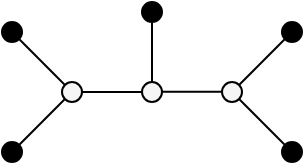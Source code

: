 <mxfile version="14.1.1" type="github">
  <diagram id="_VWFgmsc36bpR6t_Q_1w" name="Page-1">
    <mxGraphModel dx="229" dy="123" grid="1" gridSize="10" guides="1" tooltips="1" connect="1" arrows="1" fold="1" page="1" pageScale="1" pageWidth="850" pageHeight="1100" math="0" shadow="0">
      <root>
        <mxCell id="0" />
        <mxCell id="1" parent="0" />
        <mxCell id="EEsalVjFLMn4Mrq5zuK--8" value="" style="ellipse;whiteSpace=wrap;html=1;aspect=fixed;fillColor=#f5f5f5;fontColor=#333333;" parent="1" vertex="1">
          <mxGeometry x="520" y="320" width="10" height="10" as="geometry" />
        </mxCell>
        <mxCell id="EEsalVjFLMn4Mrq5zuK--9" value="" style="ellipse;whiteSpace=wrap;html=1;aspect=fixed;fillColor=#f5f5f5;fontColor=#333333;" parent="1" vertex="1">
          <mxGeometry x="560" y="320" width="10" height="10" as="geometry" />
        </mxCell>
        <mxCell id="EEsalVjFLMn4Mrq5zuK--10" value="" style="endArrow=none;html=1;exitX=1;exitY=0.5;exitDx=0;exitDy=0;" parent="1" source="EEsalVjFLMn4Mrq5zuK--8" edge="1">
          <mxGeometry width="50" height="50" relative="1" as="geometry">
            <mxPoint x="510" y="330" as="sourcePoint" />
            <mxPoint x="560" y="325" as="targetPoint" />
          </mxGeometry>
        </mxCell>
        <mxCell id="EEsalVjFLMn4Mrq5zuK--11" value="" style="ellipse;whiteSpace=wrap;html=1;aspect=fixed;fontColor=#333333;fillColor=#000000;" parent="1" vertex="1">
          <mxGeometry x="490" y="290" width="10" height="10" as="geometry" />
        </mxCell>
        <mxCell id="EEsalVjFLMn4Mrq5zuK--12" value="" style="ellipse;whiteSpace=wrap;html=1;aspect=fixed;fontColor=#333333;fillColor=#000000;" parent="1" vertex="1">
          <mxGeometry x="490" y="350" width="10" height="10" as="geometry" />
        </mxCell>
        <mxCell id="EEsalVjFLMn4Mrq5zuK--13" value="" style="ellipse;whiteSpace=wrap;html=1;aspect=fixed;fontColor=#333333;fillColor=#000000;" parent="1" vertex="1">
          <mxGeometry x="630" y="290" width="10" height="10" as="geometry" />
        </mxCell>
        <mxCell id="EEsalVjFLMn4Mrq5zuK--14" value="" style="ellipse;whiteSpace=wrap;html=1;aspect=fixed;fontColor=#333333;fillColor=#000000;" parent="1" vertex="1">
          <mxGeometry x="630" y="350" width="10" height="10" as="geometry" />
        </mxCell>
        <mxCell id="EEsalVjFLMn4Mrq5zuK--15" value="" style="endArrow=none;html=1;exitX=0;exitY=0;exitDx=0;exitDy=0;entryX=1;entryY=1;entryDx=0;entryDy=0;" parent="1" source="EEsalVjFLMn4Mrq5zuK--8" target="EEsalVjFLMn4Mrq5zuK--11" edge="1">
          <mxGeometry width="50" height="50" relative="1" as="geometry">
            <mxPoint x="415" y="330" as="sourcePoint" />
            <mxPoint x="415" y="298" as="targetPoint" />
          </mxGeometry>
        </mxCell>
        <mxCell id="EEsalVjFLMn4Mrq5zuK--16" value="" style="endArrow=none;html=1;exitX=0;exitY=1;exitDx=0;exitDy=0;entryX=1;entryY=0;entryDx=0;entryDy=0;" parent="1" source="EEsalVjFLMn4Mrq5zuK--8" target="EEsalVjFLMn4Mrq5zuK--12" edge="1">
          <mxGeometry width="50" height="50" relative="1" as="geometry">
            <mxPoint x="531.464" y="331.464" as="sourcePoint" />
            <mxPoint x="508.536" y="308.536" as="targetPoint" />
          </mxGeometry>
        </mxCell>
        <mxCell id="EEsalVjFLMn4Mrq5zuK--17" value="" style="endArrow=none;html=1;exitX=1;exitY=1;exitDx=0;exitDy=0;entryX=0;entryY=0;entryDx=0;entryDy=0;" parent="1" source="bl_0vHbE4jt8NhRWJMSX-1" target="EEsalVjFLMn4Mrq5zuK--14" edge="1">
          <mxGeometry width="50" height="50" relative="1" as="geometry">
            <mxPoint x="531.464" y="338.536" as="sourcePoint" />
            <mxPoint x="508.536" y="361.464" as="targetPoint" />
          </mxGeometry>
        </mxCell>
        <mxCell id="EEsalVjFLMn4Mrq5zuK--18" value="" style="endArrow=none;html=1;exitX=0;exitY=1;exitDx=0;exitDy=0;entryX=1;entryY=0;entryDx=0;entryDy=0;" parent="1" source="EEsalVjFLMn4Mrq5zuK--13" target="bl_0vHbE4jt8NhRWJMSX-1" edge="1">
          <mxGeometry width="50" height="50" relative="1" as="geometry">
            <mxPoint x="622.924" y="289.996" as="sourcePoint" />
            <mxPoint x="599.996" y="314.924" as="targetPoint" />
          </mxGeometry>
        </mxCell>
        <mxCell id="bl_0vHbE4jt8NhRWJMSX-1" value="" style="ellipse;whiteSpace=wrap;html=1;aspect=fixed;fillColor=#f5f5f5;fontColor=#333333;" vertex="1" parent="1">
          <mxGeometry x="600" y="320" width="10" height="10" as="geometry" />
        </mxCell>
        <mxCell id="bl_0vHbE4jt8NhRWJMSX-2" value="" style="endArrow=none;html=1;exitX=1;exitY=0.5;exitDx=0;exitDy=0;" edge="1" parent="1">
          <mxGeometry width="50" height="50" relative="1" as="geometry">
            <mxPoint x="570.0" y="324.93" as="sourcePoint" />
            <mxPoint x="600" y="324.93" as="targetPoint" />
          </mxGeometry>
        </mxCell>
        <mxCell id="bl_0vHbE4jt8NhRWJMSX-3" value="" style="endArrow=none;html=1;exitX=0.5;exitY=0;exitDx=0;exitDy=0;" edge="1" parent="1" source="EEsalVjFLMn4Mrq5zuK--9">
          <mxGeometry width="50" height="50" relative="1" as="geometry">
            <mxPoint x="580.0" y="334.93" as="sourcePoint" />
            <mxPoint x="565" y="290" as="targetPoint" />
          </mxGeometry>
        </mxCell>
        <mxCell id="bl_0vHbE4jt8NhRWJMSX-4" value="" style="ellipse;whiteSpace=wrap;html=1;aspect=fixed;fontColor=#333333;fillColor=#000000;" vertex="1" parent="1">
          <mxGeometry x="560" y="280" width="10" height="10" as="geometry" />
        </mxCell>
      </root>
    </mxGraphModel>
  </diagram>
</mxfile>
